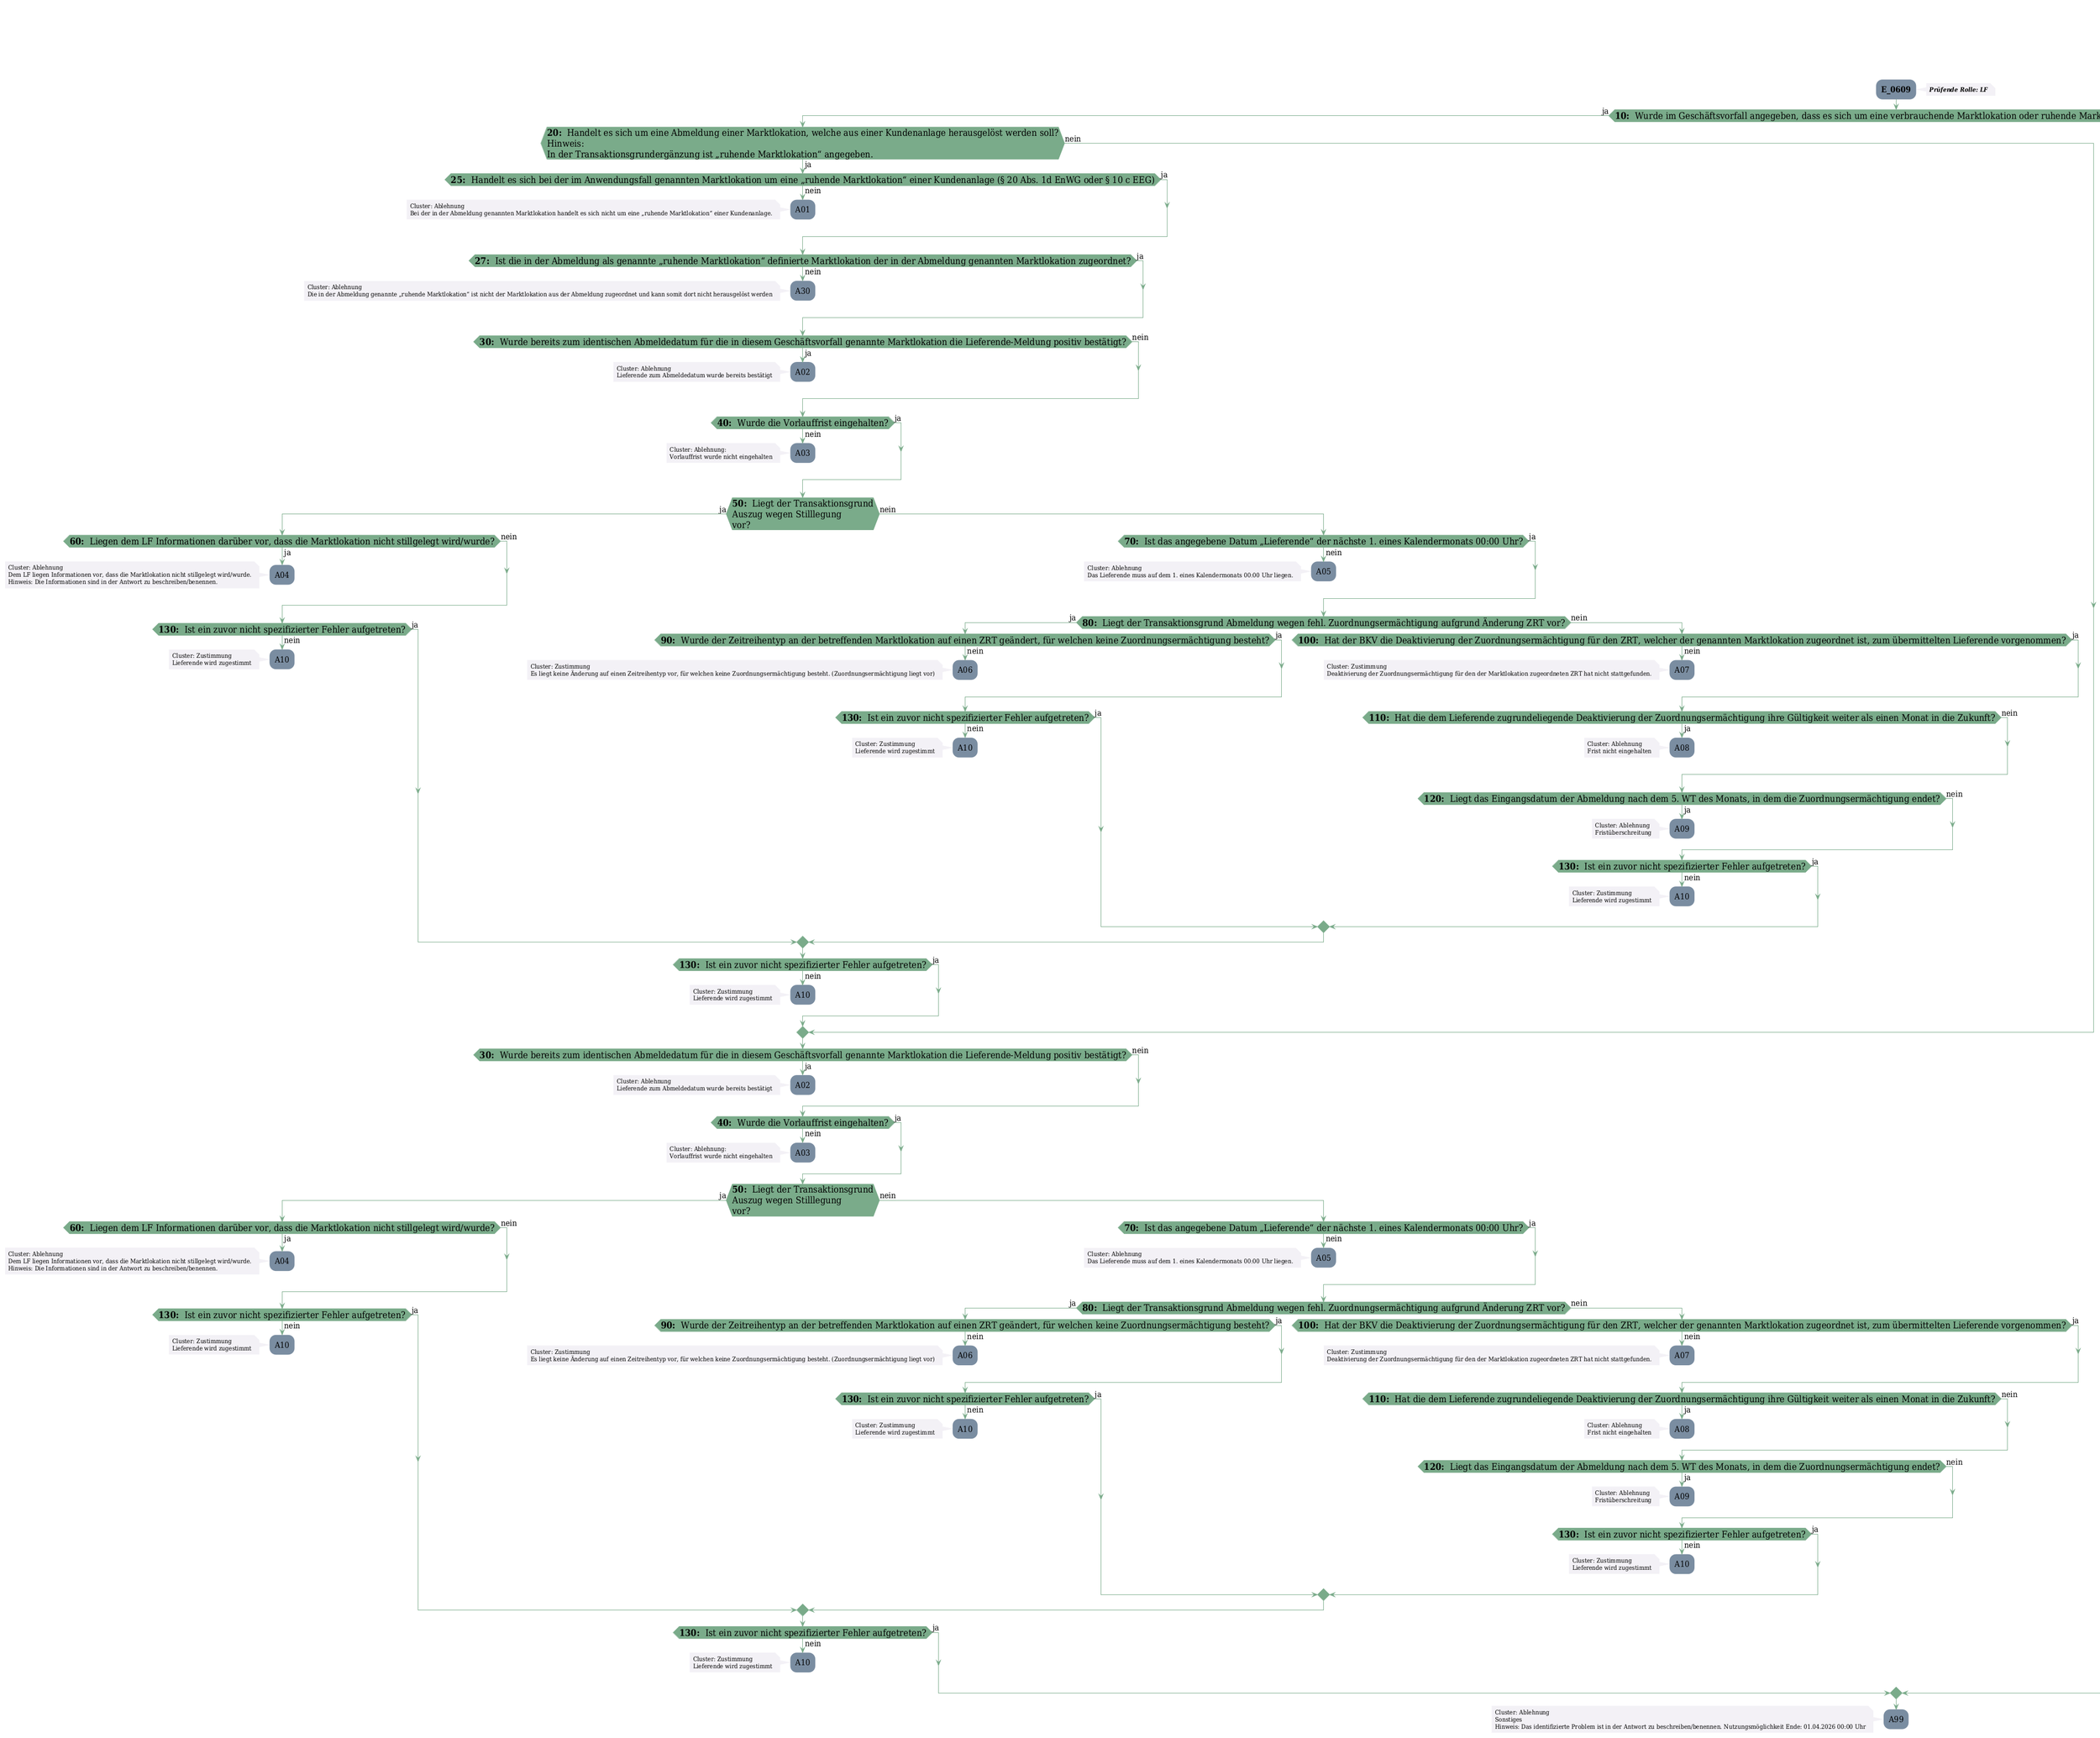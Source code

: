 @startuml
skinparam Shadowing false
skinparam NoteBorderColor #f3f1f6
skinparam NoteBackgroundColor #f3f1f6
skinparam NoteFontSize 12
skinparam ActivityBorderColor none
skinparam ActivityBackgroundColor #7a8da1
skinparam ActivityFontSize 16
skinparam ArrowColor #7aab8a
skinparam ArrowFontSize 16
skinparam ActivityDiamondBackgroundColor #7aab8a
skinparam ActivityDiamondBorderColor #7aab8a
skinparam ActivityDiamondFontSize 18
skinparam defaultFontName DejaVu Serif Condensed
skinparam ActivityEndColor #669580

header
<b>FV2210
2022-12-12
endheader

title
GPKE

6.4.1: AD: Lieferende von NB an LF



end title
:<b>E_0609</b>;
note right
<b><i>Prüfende Rolle: LF
end note

if (<b>10: </b> Wurde im Geschäftsvorfall angegeben, dass es sich um eine verbrauchende Marktlokation oder ruhende Marktlokation handelt?) then (ja)
    if (<b>20: </b> Handelt es sich um eine Abmeldung einer Marktlokation, welche aus einer Kundenanlage herausgelöst werden soll?
Hinweis: 
In der Transaktionsgrundergänzung ist „ruhende Marktlokation“ angegeben.) then (ja)
        if (<b>25: </b> Handelt es sich bei der im Anwendungsfall genannten Marktlokation um eine „ruhende Marktlokation“ einer Kundenanlage (§ 20 Abs. 1d EnWG oder § 10 c EEG&#41;) then (ja)
        else (nein)
            :A01;
            note left
                Cluster: Ablehnung
                Bei der in der Abmeldung genannten Marktlokation handelt es sich nicht um eine „ruhende Marktlokation“ einer Kundenanlage.
            endnote
            kill;
        endif
        if (<b>27: </b> Ist die in der Abmeldung als genannte „ruhende Marktlokation“ definierte Marktlokation der in der Abmeldung genannten Marktlokation zugeordnet?) then (ja)
        else (nein)
            :A30;
            note left
                Cluster: Ablehnung
                Die in der Abmeldung genannte „ruhende Marktlokation“ ist nicht der Marktlokation aus der Abmeldung zugeordnet und kann somit dort nicht herausgelöst werden
            endnote
            kill;
        endif
        if (<b>30: </b> Wurde bereits zum identischen Abmeldedatum für die in diesem Geschäftsvorfall genannte Marktlokation die Lieferende-Meldung positiv bestätigt?) then (ja)
            :A02;
            note left
                Cluster: Ablehnung
                Lieferende zum Abmeldedatum wurde bereits bestätigt
            endnote
            kill;
        else (nein)
        endif
        if (<b>40: </b> Wurde die Vorlauffrist eingehalten?) then (ja)
        else (nein)
            :A03;
            note left
                Cluster: Ablehnung:
                Vorlauffrist wurde nicht eingehalten
            endnote
            kill;
        endif
        if (<b>50: </b> Liegt der Transaktionsgrund
Auszug wegen Stilllegung
vor?) then (ja)
            if (<b>60: </b> Liegen dem LF Informationen darüber vor, dass die Marktlokation nicht stillgelegt wird/wurde?) then (ja)
                :A04;
                note left
                    Cluster: Ablehnung
                    Dem LF liegen Informationen vor, dass die Marktlokation nicht stillgelegt wird/wurde.
                    Hinweis: Die Informationen sind in der Antwort zu beschreiben/benennen.
                endnote
                kill;
            else (nein)
            endif
            if (<b>130: </b> Ist ein zuvor nicht spezifizierter Fehler aufgetreten?) then (ja)
            else (nein)
                :A10;
                note left
                    Cluster: Zustimmung
                    Lieferende wird zugestimmt
                endnote
                kill;
            endif
        else (nein)
            if (<b>70: </b> Ist das angegebene Datum „Lieferende“ der nächste 1. eines Kalendermonats 00:00 Uhr?) then (ja)
            else (nein)
                :A05;
                note left
                    Cluster: Ablehnung
                    Das Lieferende muss auf dem 1. eines Kalendermonats 00:00 Uhr liegen.
                endnote
                kill;
            endif
            if (<b>80: </b> Liegt der Transaktionsgrund Abmeldung wegen fehl. Zuordnungsermächtigung aufgrund Änderung ZRT vor?) then (ja)
                if (<b>90: </b> Wurde der Zeitreihentyp an der betreffenden Marktlokation auf einen ZRT geändert, für welchen keine Zuordnungsermächtigung besteht?) then (ja)
                else (nein)
                    :A06;
                    note left
                        Cluster: Zustimmung
                        Es liegt keine Änderung auf einen Zeitreihentyp vor, für welchen keine Zuordnungsermächtigung besteht. (Zuordnungsermächtigung liegt vor&#41;
                    endnote
                    kill;
                endif
                if (<b>130: </b> Ist ein zuvor nicht spezifizierter Fehler aufgetreten?) then (ja)
                else (nein)
                    :A10;
                    note left
                        Cluster: Zustimmung
                        Lieferende wird zugestimmt
                    endnote
                    kill;
                endif
            else (nein)
                if (<b>100: </b> Hat der BKV die Deaktivierung der Zuordnungsermächtigung für den ZRT, welcher der genannten Marktlokation zugeordnet ist, zum übermittelten Lieferende vorgenommen?) then (ja)
                else (nein)
                    :A07;
                    note left
                        Cluster: Zustimmung
                        Deaktivierung der Zuordnungsermächtigung für den der Marktlokation zugeordneten ZRT hat nicht stattgefunden.
                    endnote
                    kill;
                endif
                if (<b>110: </b> Hat die dem Lieferende zugrundeliegende Deaktivierung der Zuordnungsermächtigung ihre Gültigkeit weiter als einen Monat in die Zukunft?) then (ja)
                    :A08;
                    note left
                        Cluster: Ablehnung 
                        Frist nicht eingehalten
                    endnote
                    kill;
                else (nein)
                endif
                if (<b>120: </b> Liegt das Eingangsdatum der Abmeldung nach dem 5. WT des Monats, in dem die Zuordnungsermächtigung endet?) then (ja)
                    :A09;
                    note left
                        Cluster: Ablehnung 
                        Fristüberschreitung
                    endnote
                    kill;
                else (nein)
                endif
                if (<b>130: </b> Ist ein zuvor nicht spezifizierter Fehler aufgetreten?) then (ja)
                else (nein)
                    :A10;
                    note left
                        Cluster: Zustimmung
                        Lieferende wird zugestimmt
                    endnote
                    kill;
                endif
            endif
        endif
        if (<b>130: </b> Ist ein zuvor nicht spezifizierter Fehler aufgetreten?) then (ja)
        else (nein)
            :A10;
            note left
                Cluster: Zustimmung
                Lieferende wird zugestimmt
            endnote
            kill;
        endif
    else (nein)
    endif
    if (<b>30: </b> Wurde bereits zum identischen Abmeldedatum für die in diesem Geschäftsvorfall genannte Marktlokation die Lieferende-Meldung positiv bestätigt?) then (ja)
        :A02;
        note left
            Cluster: Ablehnung
            Lieferende zum Abmeldedatum wurde bereits bestätigt
        endnote
        kill;
    else (nein)
    endif
    if (<b>40: </b> Wurde die Vorlauffrist eingehalten?) then (ja)
    else (nein)
        :A03;
        note left
            Cluster: Ablehnung:
            Vorlauffrist wurde nicht eingehalten
        endnote
        kill;
    endif
    if (<b>50: </b> Liegt der Transaktionsgrund
Auszug wegen Stilllegung
vor?) then (ja)
        if (<b>60: </b> Liegen dem LF Informationen darüber vor, dass die Marktlokation nicht stillgelegt wird/wurde?) then (ja)
            :A04;
            note left
                Cluster: Ablehnung
                Dem LF liegen Informationen vor, dass die Marktlokation nicht stillgelegt wird/wurde.
                Hinweis: Die Informationen sind in der Antwort zu beschreiben/benennen.
            endnote
            kill;
        else (nein)
        endif
        if (<b>130: </b> Ist ein zuvor nicht spezifizierter Fehler aufgetreten?) then (ja)
        else (nein)
            :A10;
            note left
                Cluster: Zustimmung
                Lieferende wird zugestimmt
            endnote
            kill;
        endif
    else (nein)
        if (<b>70: </b> Ist das angegebene Datum „Lieferende“ der nächste 1. eines Kalendermonats 00:00 Uhr?) then (ja)
        else (nein)
            :A05;
            note left
                Cluster: Ablehnung
                Das Lieferende muss auf dem 1. eines Kalendermonats 00:00 Uhr liegen.
            endnote
            kill;
        endif
        if (<b>80: </b> Liegt der Transaktionsgrund Abmeldung wegen fehl. Zuordnungsermächtigung aufgrund Änderung ZRT vor?) then (ja)
            if (<b>90: </b> Wurde der Zeitreihentyp an der betreffenden Marktlokation auf einen ZRT geändert, für welchen keine Zuordnungsermächtigung besteht?) then (ja)
            else (nein)
                :A06;
                note left
                    Cluster: Zustimmung
                    Es liegt keine Änderung auf einen Zeitreihentyp vor, für welchen keine Zuordnungsermächtigung besteht. (Zuordnungsermächtigung liegt vor&#41;
                endnote
                kill;
            endif
            if (<b>130: </b> Ist ein zuvor nicht spezifizierter Fehler aufgetreten?) then (ja)
            else (nein)
                :A10;
                note left
                    Cluster: Zustimmung
                    Lieferende wird zugestimmt
                endnote
                kill;
            endif
        else (nein)
            if (<b>100: </b> Hat der BKV die Deaktivierung der Zuordnungsermächtigung für den ZRT, welcher der genannten Marktlokation zugeordnet ist, zum übermittelten Lieferende vorgenommen?) then (ja)
            else (nein)
                :A07;
                note left
                    Cluster: Zustimmung
                    Deaktivierung der Zuordnungsermächtigung für den der Marktlokation zugeordneten ZRT hat nicht stattgefunden.
                endnote
                kill;
            endif
            if (<b>110: </b> Hat die dem Lieferende zugrundeliegende Deaktivierung der Zuordnungsermächtigung ihre Gültigkeit weiter als einen Monat in die Zukunft?) then (ja)
                :A08;
                note left
                    Cluster: Ablehnung 
                    Frist nicht eingehalten
                endnote
                kill;
            else (nein)
            endif
            if (<b>120: </b> Liegt das Eingangsdatum der Abmeldung nach dem 5. WT des Monats, in dem die Zuordnungsermächtigung endet?) then (ja)
                :A09;
                note left
                    Cluster: Ablehnung 
                    Fristüberschreitung
                endnote
                kill;
            else (nein)
            endif
            if (<b>130: </b> Ist ein zuvor nicht spezifizierter Fehler aufgetreten?) then (ja)
            else (nein)
                :A10;
                note left
                    Cluster: Zustimmung
                    Lieferende wird zugestimmt
                endnote
                kill;
            endif
        endif
    endif
    if (<b>130: </b> Ist ein zuvor nicht spezifizierter Fehler aufgetreten?) then (ja)
    else (nein)
        :A10;
        note left
            Cluster: Zustimmung
            Lieferende wird zugestimmt
        endnote
        kill;
    endif
else (nein)
    if (<b>510: </b> Wurde bereits zum identischen Abmeldedatum für die in diesem Geschäftsvorfall genannte Marktlokation bzw. Tranche die Lieferende-Meldung positiv bestätigt?) then (ja)
        :A21;
        note left
            Cluster: Ablehnung
            Lieferende zum Abmeldedatum wurde bereits bestätigt
        endnote
        kill;
    else (nein)
    endif
    if (<b>520: </b> Wurde die Vorlauffrist eingehalten?) then (ja)
    else (nein)
        :A22;
        note left
            Cluster: Ablehnung
            Vorlauffrist wurde nicht eingehalten
        endnote
        kill;
    endif
    if (<b>530: </b> Liegt der Transaktionsgrund Stilllegung vor?) then (ja)
        if (<b>540: </b> Liegen dem LF Informationen darüber vor, dass die Marktlokation bzw. Tranche nicht stillgelegt wird/wurde?) then (ja)
            :A23;
            note left
                Cluster: Ablehnung
                Dem LF liegen Informationen vor, dass die Marktlokation bzw. Tranche nicht stillgelegt wird/wurde.
                Hinweis: Die Informationen sind in der Antwort zu beschreiben/benennen.
            endnote
            kill;
        else (nein)
        endif
        if (<b>610: </b> Ist ein zuvor nicht spezifizierter Fehler aufgetreten?) then (ja)
        else (nein)
            :A29;
            note left
                Cluster: Zustimmung
                Lieferende wird zugestimmt
            endnote
            kill;
        endif
    else (nein)
        if (<b>550: </b> Ist das angegebene Datum „Lieferende“ der 1. eines Kalendermonats 00:00 Uhr?) then (ja)
        else (nein)
            :A24;
            note left
                Cluster: Ablehnung
                Das Lieferende muss auf dem 1. eines Kalendermonats 00:00 Uhr liegen.
            endnote
            kill;
        endif
        if (<b>560: </b> Liegt der Transaktionsgrund Abmeldung wegen fehl. Zuordnungsermächtigung aufgrund Änderung ZRT vor?) then (ja)
            if (<b>570: </b> Wurde der Zeitreihentyp an der betreffenden Marktlokation bzw. Tranche auf einen ZRT geändert, für welchen keine Zuordnungsermächtigung besteht?) then (ja)
            else (nein)
                :A25;
                note left
                    Cluster: Zustimmung
                    Es liegt keine Änderung auf einen Zeitreihentyp vor, für welchen keine Zuordnungsermächtigung besteht. (Zuordnungsermächtigung liegt vor&#41;
                endnote
                kill;
            endif
            if (<b>610: </b> Ist ein zuvor nicht spezifizierter Fehler aufgetreten?) then (ja)
            else (nein)
                :A29;
                note left
                    Cluster: Zustimmung
                    Lieferende wird zugestimmt
                endnote
                kill;
            endif
        else (nein)
            if (<b>580: </b> Hat der BKV die Deaktivierung der Zuordnungsermächtigung für den ZRT, welcher der genannten Marktlokation bzw. Tranche zugeordnet ist, zum übermittelten Lieferende vorgenommen?) then (ja)
            else (nein)
                :A26;
                note left
                    Cluster: Zustimmung
                    Deaktivierung der Zuordnungsermächtigung für den der Marktlokation bzw. Tranche zugeordneten ZRT hat nicht stattgefunden.
                endnote
                kill;
            endif
            if (<b>590: </b> Hat die dem Lieferende zugrundeliegende Deaktivierung der Zuordnungsermächtigung ihre Gültigkeit weiter als einen Monat in die Zukunft?) then (ja)
                :A27;
                note left
                    Cluster: Ablehnung 
                    Frist nicht eingehalten
                endnote
                kill;
            else (nein)
            endif
            if (<b>600: </b> Liegt das Eingangsdatum der Abmeldung nach dem 5. WT des Monats, in dem die Zuordnungsermächtigung endet?) then (ja)
                :A28;
                note left
                    Cluster: Ablehnung 
                    Fristüberschreitung
                endnote
                kill;
            else (nein)
            endif
            if (<b>610: </b> Ist ein zuvor nicht spezifizierter Fehler aufgetreten?) then (ja)
            else (nein)
                :A29;
                note left
                    Cluster: Zustimmung
                    Lieferende wird zugestimmt
                endnote
                kill;
            endif
        endif
    endif
    if (<b>610: </b> Ist ein zuvor nicht spezifizierter Fehler aufgetreten?) then (ja)
    else (nein)
        :A29;
        note left
            Cluster: Zustimmung
            Lieferende wird zugestimmt
        endnote
        kill;
    endif
endif
:A99;
note left
    Cluster: Ablehnung
    Sonstiges 
    Hinweis: Das identifizierte Problem ist in der Antwort zu beschreiben/benennen. Nutzungsmöglichkeit Ende: 01.04.2026 00:00 Uhr
endnote
kill;

@enduml
